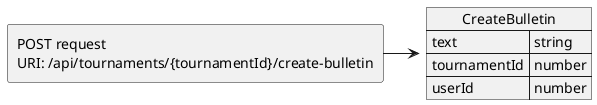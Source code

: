 @startuml Create bulletin request
allowmixing

agent "POST request \nURI: /api/tournaments/{tournamentId}/create-bulletin"
  json "CreateBulletin" as J {
    "text": "string",
    "tournamentId": "number",
    "userId": "number"
  }

"POST request \nURI: /api/tournaments/{tournamentId}/create-bulletin" -> J 
@enduml
